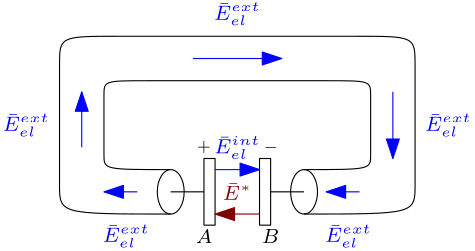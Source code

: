 <?xml version="1.0"?>
<!DOCTYPE ipe SYSTEM "ipe.dtd">
<ipe version="70218" creator="Ipe 7.2.28">
<info created="D:20241128175349" modified="D:20241128182103"/>
<ipestyle name="basic">
<symbol name="arrow/arc(spx)">
<path stroke="sym-stroke" fill="sym-stroke" pen="sym-pen">
0 0 m
-1 0.333 l
-1 -0.333 l
h
</path>
</symbol>
<symbol name="arrow/farc(spx)">
<path stroke="sym-stroke" fill="white" pen="sym-pen">
0 0 m
-1 0.333 l
-1 -0.333 l
h
</path>
</symbol>
<symbol name="arrow/ptarc(spx)">
<path stroke="sym-stroke" fill="sym-stroke" pen="sym-pen">
0 0 m
-1 0.333 l
-0.8 0 l
-1 -0.333 l
h
</path>
</symbol>
<symbol name="arrow/fptarc(spx)">
<path stroke="sym-stroke" fill="white" pen="sym-pen">
0 0 m
-1 0.333 l
-0.8 0 l
-1 -0.333 l
h
</path>
</symbol>
<symbol name="mark/circle(sx)" transformations="translations">
<path fill="sym-stroke">
0.6 0 0 0.6 0 0 e
0.4 0 0 0.4 0 0 e
</path>
</symbol>
<symbol name="mark/disk(sx)" transformations="translations">
<path fill="sym-stroke">
0.6 0 0 0.6 0 0 e
</path>
</symbol>
<symbol name="mark/fdisk(sfx)" transformations="translations">
<group>
<path fill="sym-fill">
0.5 0 0 0.5 0 0 e
</path>
<path fill="sym-stroke" fillrule="eofill">
0.6 0 0 0.6 0 0 e
0.4 0 0 0.4 0 0 e
</path>
</group>
</symbol>
<symbol name="mark/box(sx)" transformations="translations">
<path fill="sym-stroke" fillrule="eofill">
-0.6 -0.6 m
0.6 -0.6 l
0.6 0.6 l
-0.6 0.6 l
h
-0.4 -0.4 m
0.4 -0.4 l
0.4 0.4 l
-0.4 0.4 l
h
</path>
</symbol>
<symbol name="mark/square(sx)" transformations="translations">
<path fill="sym-stroke">
-0.6 -0.6 m
0.6 -0.6 l
0.6 0.6 l
-0.6 0.6 l
h
</path>
</symbol>
<symbol name="mark/fsquare(sfx)" transformations="translations">
<group>
<path fill="sym-fill">
-0.5 -0.5 m
0.5 -0.5 l
0.5 0.5 l
-0.5 0.5 l
h
</path>
<path fill="sym-stroke" fillrule="eofill">
-0.6 -0.6 m
0.6 -0.6 l
0.6 0.6 l
-0.6 0.6 l
h
-0.4 -0.4 m
0.4 -0.4 l
0.4 0.4 l
-0.4 0.4 l
h
</path>
</group>
</symbol>
<symbol name="mark/cross(sx)" transformations="translations">
<group>
<path fill="sym-stroke">
-0.43 -0.57 m
0.57 0.43 l
0.43 0.57 l
-0.57 -0.43 l
h
</path>
<path fill="sym-stroke">
-0.43 0.57 m
0.57 -0.43 l
0.43 -0.57 l
-0.57 0.43 l
h
</path>
</group>
</symbol>
<symbol name="arrow/fnormal(spx)">
<path stroke="sym-stroke" fill="white" pen="sym-pen">
0 0 m
-1 0.333 l
-1 -0.333 l
h
</path>
</symbol>
<symbol name="arrow/pointed(spx)">
<path stroke="sym-stroke" fill="sym-stroke" pen="sym-pen">
0 0 m
-1 0.333 l
-0.8 0 l
-1 -0.333 l
h
</path>
</symbol>
<symbol name="arrow/fpointed(spx)">
<path stroke="sym-stroke" fill="white" pen="sym-pen">
0 0 m
-1 0.333 l
-0.8 0 l
-1 -0.333 l
h
</path>
</symbol>
<symbol name="arrow/linear(spx)">
<path stroke="sym-stroke" pen="sym-pen">
-1 0.333 m
0 0 l
-1 -0.333 l
</path>
</symbol>
<symbol name="arrow/fdouble(spx)">
<path stroke="sym-stroke" fill="white" pen="sym-pen">
0 0 m
-1 0.333 l
-1 -0.333 l
h
-1 0 m
-2 0.333 l
-2 -0.333 l
h
</path>
</symbol>
<symbol name="arrow/double(spx)">
<path stroke="sym-stroke" fill="sym-stroke" pen="sym-pen">
0 0 m
-1 0.333 l
-1 -0.333 l
h
-1 0 m
-2 0.333 l
-2 -0.333 l
h
</path>
</symbol>
<symbol name="arrow/mid-normal(spx)">
<path stroke="sym-stroke" fill="sym-stroke" pen="sym-pen">
0.5 0 m
-0.5 0.333 l
-0.5 -0.333 l
h
</path>
</symbol>
<symbol name="arrow/mid-fnormal(spx)">
<path stroke="sym-stroke" fill="white" pen="sym-pen">
0.5 0 m
-0.5 0.333 l
-0.5 -0.333 l
h
</path>
</symbol>
<symbol name="arrow/mid-pointed(spx)">
<path stroke="sym-stroke" fill="sym-stroke" pen="sym-pen">
0.5 0 m
-0.5 0.333 l
-0.3 0 l
-0.5 -0.333 l
h
</path>
</symbol>
<symbol name="arrow/mid-fpointed(spx)">
<path stroke="sym-stroke" fill="white" pen="sym-pen">
0.5 0 m
-0.5 0.333 l
-0.3 0 l
-0.5 -0.333 l
h
</path>
</symbol>
<symbol name="arrow/mid-double(spx)">
<path stroke="sym-stroke" fill="sym-stroke" pen="sym-pen">
1 0 m
0 0.333 l
0 -0.333 l
h
0 0 m
-1 0.333 l
-1 -0.333 l
h
</path>
</symbol>
<symbol name="arrow/mid-fdouble(spx)">
<path stroke="sym-stroke" fill="white" pen="sym-pen">
1 0 m
0 0.333 l
0 -0.333 l
h
0 0 m
-1 0.333 l
-1 -0.333 l
h
</path>
</symbol>
<anglesize name="22.5 deg" value="22.5"/>
<anglesize name="30 deg" value="30"/>
<anglesize name="45 deg" value="45"/>
<anglesize name="60 deg" value="60"/>
<anglesize name="90 deg" value="90"/>
<arrowsize name="large" value="10"/>
<arrowsize name="small" value="5"/>
<arrowsize name="tiny" value="3"/>
<color name="blue" value="0 0 1"/>
<color name="brown" value="0.647 0.165 0.165"/>
<color name="darkblue" value="0 0 0.545"/>
<color name="darkcyan" value="0 0.545 0.545"/>
<color name="darkgray" value="0.663"/>
<color name="darkgreen" value="0 0.392 0"/>
<color name="darkmagenta" value="0.545 0 0.545"/>
<color name="darkorange" value="1 0.549 0"/>
<color name="darkred" value="0.545 0 0"/>
<color name="gold" value="1 0.843 0"/>
<color name="gray" value="0.745"/>
<color name="green" value="0 1 0"/>
<color name="lightblue" value="0.678 0.847 0.902"/>
<color name="lightcyan" value="0.878 1 1"/>
<color name="lightgray" value="0.827"/>
<color name="lightgreen" value="0.565 0.933 0.565"/>
<color name="lightyellow" value="1 1 0.878"/>
<color name="navy" value="0 0 0.502"/>
<color name="orange" value="1 0.647 0"/>
<color name="pink" value="1 0.753 0.796"/>
<color name="purple" value="0.627 0.125 0.941"/>
<color name="red" value="1 0 0"/>
<color name="seagreen" value="0.18 0.545 0.341"/>
<color name="turquoise" value="0.251 0.878 0.816"/>
<color name="violet" value="0.933 0.51 0.933"/>
<color name="yellow" value="1 1 0"/>
<dashstyle name="dash dot dotted" value="[4 2 1 2 1 2] 0"/>
<dashstyle name="dash dotted" value="[4 2 1 2] 0"/>
<dashstyle name="dashed" value="[4] 0"/>
<dashstyle name="dotted" value="[1 3] 0"/>
<gridsize name="10 pts (~3.5 mm)" value="10"/>
<gridsize name="14 pts (~5 mm)" value="14"/>
<gridsize name="16 pts (~6 mm)" value="16"/>
<gridsize name="20 pts (~7 mm)" value="20"/>
<gridsize name="28 pts (~10 mm)" value="28"/>
<gridsize name="32 pts (~12 mm)" value="32"/>
<gridsize name="4 pts" value="4"/>
<gridsize name="56 pts (~20 mm)" value="56"/>
<gridsize name="8 pts (~3 mm)" value="8"/>
<opacity name="10%" value="0.1"/>
<opacity name="30%" value="0.3"/>
<opacity name="50%" value="0.5"/>
<opacity name="75%" value="0.75"/>
<pen name="fat" value="1.2"/>
<pen name="heavier" value="0.8"/>
<pen name="ultrafat" value="2"/>
<symbolsize name="large" value="5"/>
<symbolsize name="small" value="2"/>
<symbolsize name="tiny" value="1.1"/>
<textsize name="Huge" value="\Huge"/>
<textsize name="LARGE" value="\LARGE"/>
<textsize name="Large" value="\Large"/>
<textsize name="footnote" value="\footnotesize"/>
<textsize name="huge" value="\huge"/>
<textsize name="large" value="\large"/>
<textsize name="script" value="\scriptsize"/>
<textsize name="small" value="\small"/>
<textsize name="tiny" value="\tiny"/>
<textstyle name="center" begin="\begin{center}" end="\end{center}"/>
<textstyle name="item" begin="\begin{itemize}\item{}" end="\end{itemize}"/>
<textstyle name="itemize" begin="\begin{itemize}" end="\end{itemize}"/>
<tiling name="falling" angle="-60" step="4" width="1"/>
<tiling name="rising" angle="30" step="4" width="1"/>
</ipestyle>
<page>
<layer name="alpha"/>
<view layers="alpha" active="alpha"/>
<path layer="alpha" matrix="0.604878 0 0 1 98.0293 0" stroke="black">
8 0 0 8 248 584 e
</path>
<path matrix="0.604878 0 0 1 146.029 0" stroke="black">
8 0 0 8 248 584 e
</path>
<path stroke="black">
248 592 m
224 592
224 592
224 624
224 624
320 624
320 624
320 592
320 592
296 592 c
</path>
<path stroke="black">
248 576 m
208 576
208 576
208 640
208 640
336 640
336 640
336 576
336 576
296 576 c
</path>
<path stroke="black">
260 596 m
260 572 l
264 572 l
264 596 l
h
</path>
<path matrix="1 0 0 1 20 0" stroke="black">
260 596 m
260 572 l
264 572 l
264 596 l
h
</path>
<path stroke="black">
296 584 m
284 584 l
</path>
<path stroke="black">
248 584 m
260 584 l
</path>
<text matrix="1 0 0 1 -4 8" transformations="translations" pos="264 592" stroke="black" type="label" width="5.12" height="3.321" depth="0.83" halign="center" valign="center" size="tiny" style="math">+</text>
<text matrix="1 0 0 1 20 8" transformations="translations" pos="264 592" stroke="black" type="label" width="5.396" height="3.321" depth="0.83" halign="center" valign="center" size="tiny" style="math">-</text>
<path matrix="1 0 0 1 0 8" stroke="0 0 1" arrow="normal/normal">
264 584 m
280 584 l
</path>
<text matrix="1 0 0 1 8 8" transformations="translations" pos="264 592" stroke="0 0 1" type="label" width="16.584" height="6.333" depth="2.04" halign="center" valign="center" size="script" style="math">\bar E_{el}^{int}</text>
<path stroke="0 0 1" arrow="normal/normal">
236 584 m
224 584 l
</path>
<path stroke="0 0 1" arrow="normal/normal">
216 600 m
216 620 l
</path>
<path stroke="0 0 1" arrow="normal/normal">
316 584 m
304 584 l
</path>
<path stroke="0 0 1" arrow="normal/normal">
328 620 m
328 596 l
</path>
<path stroke="0 0 1" arrow="normal/normal">
256 632 m
288 632 l
</path>
<text matrix="1 0 0 1 -32 -24" transformations="translations" pos="264 592" stroke="0 0 1" type="label" width="16.854" height="6.077" depth="2.04" halign="center" valign="center" size="script" style="math">\bar E_{el}^{ext}</text>
<text matrix="1 0 0 1 -68 16" transformations="translations" pos="264 592" stroke="0 0 1" type="label" width="16.854" height="6.077" depth="2.04" halign="center" valign="center" size="script" style="math">\bar E_{el}^{ext}</text>
<text matrix="1 0 0 1 8 56" transformations="translations" pos="264 592" stroke="0 0 1" type="label" width="16.854" height="6.077" depth="2.04" halign="center" valign="center" size="script" style="math">\bar E_{el}^{ext}</text>
<text matrix="1 0 0 1 84 16" transformations="translations" pos="264 592" stroke="0 0 1" type="label" width="16.854" height="6.077" depth="2.04" halign="center" valign="center" size="script" style="math">\bar E_{el}^{ext}</text>
<text matrix="1 0 0 1 48 -24" transformations="translations" pos="264 592" stroke="0 0 1" type="label" width="16.854" height="6.077" depth="2.04" halign="center" valign="center" size="script" style="math">\bar E_{el}^{ext}</text>
<text matrix="1 0 0 1 -4 -24" transformations="translations" pos="264 592" stroke="0" type="label" width="5.991" height="4.765" depth="0" halign="center" valign="center" size="script" style="math">A</text>
<text matrix="1 0 0 1 20 -24" transformations="translations" pos="264 592" stroke="0" type="label" width="6.359" height="4.765" depth="0" halign="center" valign="center" size="script" style="math">B</text>
<path matrix="1 0 0 1 0 -8" stroke="0.502 0 0" rarrow="normal/normal">
264 584 m
280 584 l
</path>
<text matrix="1 0 0 1 8 -8" transformations="translations" pos="264 592" stroke="0.502 0 0" type="label" width="10.397" height="5.767" depth="0" halign="center" valign="center" size="script" style="math">\bar E^*</text>
</page>
</ipe>
